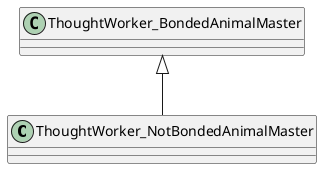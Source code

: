 @startuml
class ThoughtWorker_NotBondedAnimalMaster {
}
ThoughtWorker_BondedAnimalMaster <|-- ThoughtWorker_NotBondedAnimalMaster
@enduml
